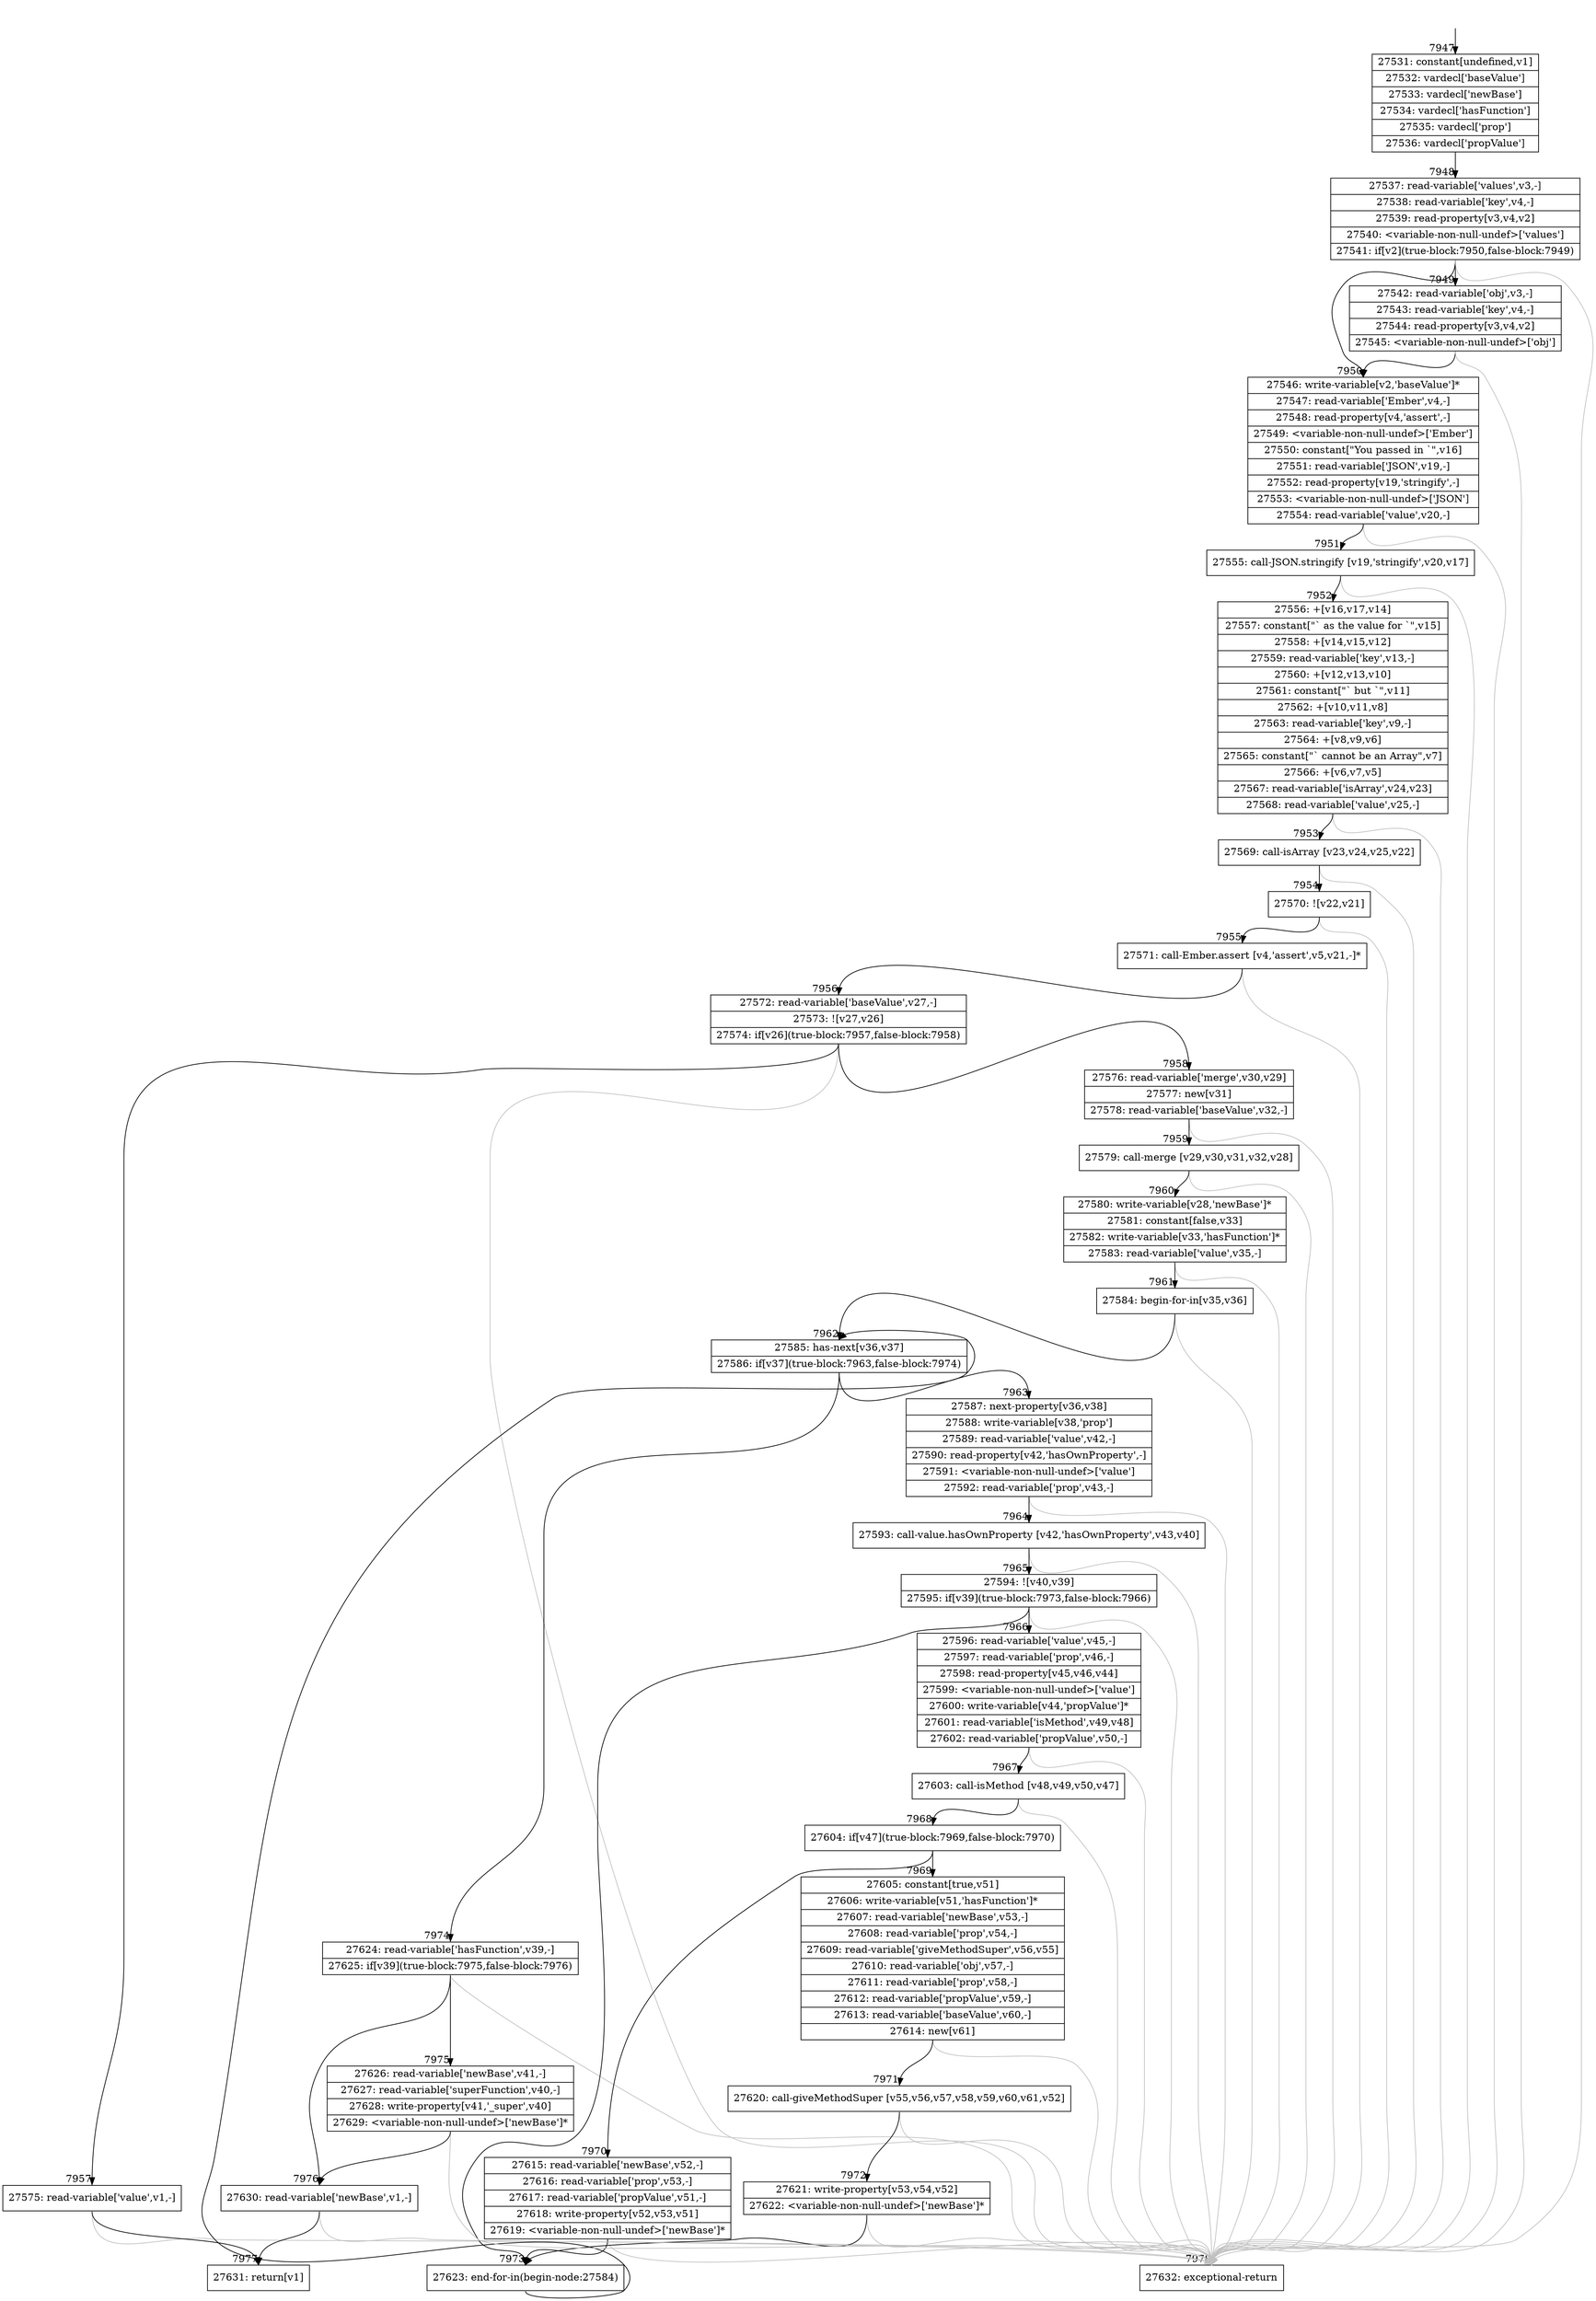 digraph {
rankdir="TD"
BB_entry673[shape=none,label=""];
BB_entry673 -> BB7947 [tailport=s, headport=n, headlabel="    7947"]
BB7947 [shape=record label="{27531: constant[undefined,v1]|27532: vardecl['baseValue']|27533: vardecl['newBase']|27534: vardecl['hasFunction']|27535: vardecl['prop']|27536: vardecl['propValue']}" ] 
BB7947 -> BB7948 [tailport=s, headport=n, headlabel="      7948"]
BB7948 [shape=record label="{27537: read-variable['values',v3,-]|27538: read-variable['key',v4,-]|27539: read-property[v3,v4,v2]|27540: \<variable-non-null-undef\>['values']|27541: if[v2](true-block:7950,false-block:7949)}" ] 
BB7948 -> BB7950 [tailport=s, headport=n, headlabel="      7950"]
BB7948 -> BB7949 [tailport=s, headport=n, headlabel="      7949"]
BB7948 -> BB7978 [tailport=s, headport=n, color=gray, headlabel="      7978"]
BB7949 [shape=record label="{27542: read-variable['obj',v3,-]|27543: read-variable['key',v4,-]|27544: read-property[v3,v4,v2]|27545: \<variable-non-null-undef\>['obj']}" ] 
BB7949 -> BB7950 [tailport=s, headport=n]
BB7949 -> BB7978 [tailport=s, headport=n, color=gray]
BB7950 [shape=record label="{27546: write-variable[v2,'baseValue']*|27547: read-variable['Ember',v4,-]|27548: read-property[v4,'assert',-]|27549: \<variable-non-null-undef\>['Ember']|27550: constant[\"You passed in `\",v16]|27551: read-variable['JSON',v19,-]|27552: read-property[v19,'stringify',-]|27553: \<variable-non-null-undef\>['JSON']|27554: read-variable['value',v20,-]}" ] 
BB7950 -> BB7951 [tailport=s, headport=n, headlabel="      7951"]
BB7950 -> BB7978 [tailport=s, headport=n, color=gray]
BB7951 [shape=record label="{27555: call-JSON.stringify [v19,'stringify',v20,v17]}" ] 
BB7951 -> BB7952 [tailport=s, headport=n, headlabel="      7952"]
BB7951 -> BB7978 [tailport=s, headport=n, color=gray]
BB7952 [shape=record label="{27556: +[v16,v17,v14]|27557: constant[\"` as the value for `\",v15]|27558: +[v14,v15,v12]|27559: read-variable['key',v13,-]|27560: +[v12,v13,v10]|27561: constant[\"` but `\",v11]|27562: +[v10,v11,v8]|27563: read-variable['key',v9,-]|27564: +[v8,v9,v6]|27565: constant[\"` cannot be an Array\",v7]|27566: +[v6,v7,v5]|27567: read-variable['isArray',v24,v23]|27568: read-variable['value',v25,-]}" ] 
BB7952 -> BB7953 [tailport=s, headport=n, headlabel="      7953"]
BB7952 -> BB7978 [tailport=s, headport=n, color=gray]
BB7953 [shape=record label="{27569: call-isArray [v23,v24,v25,v22]}" ] 
BB7953 -> BB7954 [tailport=s, headport=n, headlabel="      7954"]
BB7953 -> BB7978 [tailport=s, headport=n, color=gray]
BB7954 [shape=record label="{27570: ![v22,v21]}" ] 
BB7954 -> BB7955 [tailport=s, headport=n, headlabel="      7955"]
BB7954 -> BB7978 [tailport=s, headport=n, color=gray]
BB7955 [shape=record label="{27571: call-Ember.assert [v4,'assert',v5,v21,-]*}" ] 
BB7955 -> BB7956 [tailport=s, headport=n, headlabel="      7956"]
BB7955 -> BB7978 [tailport=s, headport=n, color=gray]
BB7956 [shape=record label="{27572: read-variable['baseValue',v27,-]|27573: ![v27,v26]|27574: if[v26](true-block:7957,false-block:7958)}" ] 
BB7956 -> BB7957 [tailport=s, headport=n, headlabel="      7957"]
BB7956 -> BB7958 [tailport=s, headport=n, headlabel="      7958"]
BB7956 -> BB7978 [tailport=s, headport=n, color=gray]
BB7957 [shape=record label="{27575: read-variable['value',v1,-]}" ] 
BB7957 -> BB7977 [tailport=s, headport=n, headlabel="      7977"]
BB7957 -> BB7978 [tailport=s, headport=n, color=gray]
BB7958 [shape=record label="{27576: read-variable['merge',v30,v29]|27577: new[v31]|27578: read-variable['baseValue',v32,-]}" ] 
BB7958 -> BB7959 [tailport=s, headport=n, headlabel="      7959"]
BB7958 -> BB7978 [tailport=s, headport=n, color=gray]
BB7959 [shape=record label="{27579: call-merge [v29,v30,v31,v32,v28]}" ] 
BB7959 -> BB7960 [tailport=s, headport=n, headlabel="      7960"]
BB7959 -> BB7978 [tailport=s, headport=n, color=gray]
BB7960 [shape=record label="{27580: write-variable[v28,'newBase']*|27581: constant[false,v33]|27582: write-variable[v33,'hasFunction']*|27583: read-variable['value',v35,-]}" ] 
BB7960 -> BB7961 [tailport=s, headport=n, headlabel="      7961"]
BB7960 -> BB7978 [tailport=s, headport=n, color=gray]
BB7961 [shape=record label="{27584: begin-for-in[v35,v36]}" ] 
BB7961 -> BB7962 [tailport=s, headport=n, headlabel="      7962"]
BB7961 -> BB7978 [tailport=s, headport=n, color=gray]
BB7962 [shape=record label="{27585: has-next[v36,v37]|27586: if[v37](true-block:7963,false-block:7974)}" ] 
BB7962 -> BB7963 [tailport=s, headport=n, headlabel="      7963"]
BB7962 -> BB7974 [tailport=s, headport=n, headlabel="      7974"]
BB7963 [shape=record label="{27587: next-property[v36,v38]|27588: write-variable[v38,'prop']|27589: read-variable['value',v42,-]|27590: read-property[v42,'hasOwnProperty',-]|27591: \<variable-non-null-undef\>['value']|27592: read-variable['prop',v43,-]}" ] 
BB7963 -> BB7964 [tailport=s, headport=n, headlabel="      7964"]
BB7963 -> BB7978 [tailport=s, headport=n, color=gray]
BB7964 [shape=record label="{27593: call-value.hasOwnProperty [v42,'hasOwnProperty',v43,v40]}" ] 
BB7964 -> BB7965 [tailport=s, headport=n, headlabel="      7965"]
BB7964 -> BB7978 [tailport=s, headport=n, color=gray]
BB7965 [shape=record label="{27594: ![v40,v39]|27595: if[v39](true-block:7973,false-block:7966)}" ] 
BB7965 -> BB7973 [tailport=s, headport=n, headlabel="      7973"]
BB7965 -> BB7966 [tailport=s, headport=n, headlabel="      7966"]
BB7965 -> BB7978 [tailport=s, headport=n, color=gray]
BB7966 [shape=record label="{27596: read-variable['value',v45,-]|27597: read-variable['prop',v46,-]|27598: read-property[v45,v46,v44]|27599: \<variable-non-null-undef\>['value']|27600: write-variable[v44,'propValue']*|27601: read-variable['isMethod',v49,v48]|27602: read-variable['propValue',v50,-]}" ] 
BB7966 -> BB7967 [tailport=s, headport=n, headlabel="      7967"]
BB7966 -> BB7978 [tailport=s, headport=n, color=gray]
BB7967 [shape=record label="{27603: call-isMethod [v48,v49,v50,v47]}" ] 
BB7967 -> BB7968 [tailport=s, headport=n, headlabel="      7968"]
BB7967 -> BB7978 [tailport=s, headport=n, color=gray]
BB7968 [shape=record label="{27604: if[v47](true-block:7969,false-block:7970)}" ] 
BB7968 -> BB7969 [tailport=s, headport=n, headlabel="      7969"]
BB7968 -> BB7970 [tailport=s, headport=n, headlabel="      7970"]
BB7969 [shape=record label="{27605: constant[true,v51]|27606: write-variable[v51,'hasFunction']*|27607: read-variable['newBase',v53,-]|27608: read-variable['prop',v54,-]|27609: read-variable['giveMethodSuper',v56,v55]|27610: read-variable['obj',v57,-]|27611: read-variable['prop',v58,-]|27612: read-variable['propValue',v59,-]|27613: read-variable['baseValue',v60,-]|27614: new[v61]}" ] 
BB7969 -> BB7971 [tailport=s, headport=n, headlabel="      7971"]
BB7969 -> BB7978 [tailport=s, headport=n, color=gray]
BB7970 [shape=record label="{27615: read-variable['newBase',v52,-]|27616: read-variable['prop',v53,-]|27617: read-variable['propValue',v51,-]|27618: write-property[v52,v53,v51]|27619: \<variable-non-null-undef\>['newBase']*}" ] 
BB7970 -> BB7973 [tailport=s, headport=n]
BB7970 -> BB7978 [tailport=s, headport=n, color=gray]
BB7971 [shape=record label="{27620: call-giveMethodSuper [v55,v56,v57,v58,v59,v60,v61,v52]}" ] 
BB7971 -> BB7972 [tailport=s, headport=n, headlabel="      7972"]
BB7971 -> BB7978 [tailport=s, headport=n, color=gray]
BB7972 [shape=record label="{27621: write-property[v53,v54,v52]|27622: \<variable-non-null-undef\>['newBase']*}" ] 
BB7972 -> BB7973 [tailport=s, headport=n]
BB7972 -> BB7978 [tailport=s, headport=n, color=gray]
BB7973 [shape=record label="{27623: end-for-in(begin-node:27584)}" ] 
BB7973 -> BB7962 [tailport=s, headport=n]
BB7974 [shape=record label="{27624: read-variable['hasFunction',v39,-]|27625: if[v39](true-block:7975,false-block:7976)}" ] 
BB7974 -> BB7975 [tailport=s, headport=n, headlabel="      7975"]
BB7974 -> BB7976 [tailport=s, headport=n, headlabel="      7976"]
BB7974 -> BB7978 [tailport=s, headport=n, color=gray]
BB7975 [shape=record label="{27626: read-variable['newBase',v41,-]|27627: read-variable['superFunction',v40,-]|27628: write-property[v41,'_super',v40]|27629: \<variable-non-null-undef\>['newBase']*}" ] 
BB7975 -> BB7976 [tailport=s, headport=n]
BB7975 -> BB7978 [tailport=s, headport=n, color=gray]
BB7976 [shape=record label="{27630: read-variable['newBase',v1,-]}" ] 
BB7976 -> BB7977 [tailport=s, headport=n]
BB7976 -> BB7978 [tailport=s, headport=n, color=gray]
BB7977 [shape=record label="{27631: return[v1]}" ] 
BB7978 [shape=record label="{27632: exceptional-return}" ] 
//#$~ 14652
}
